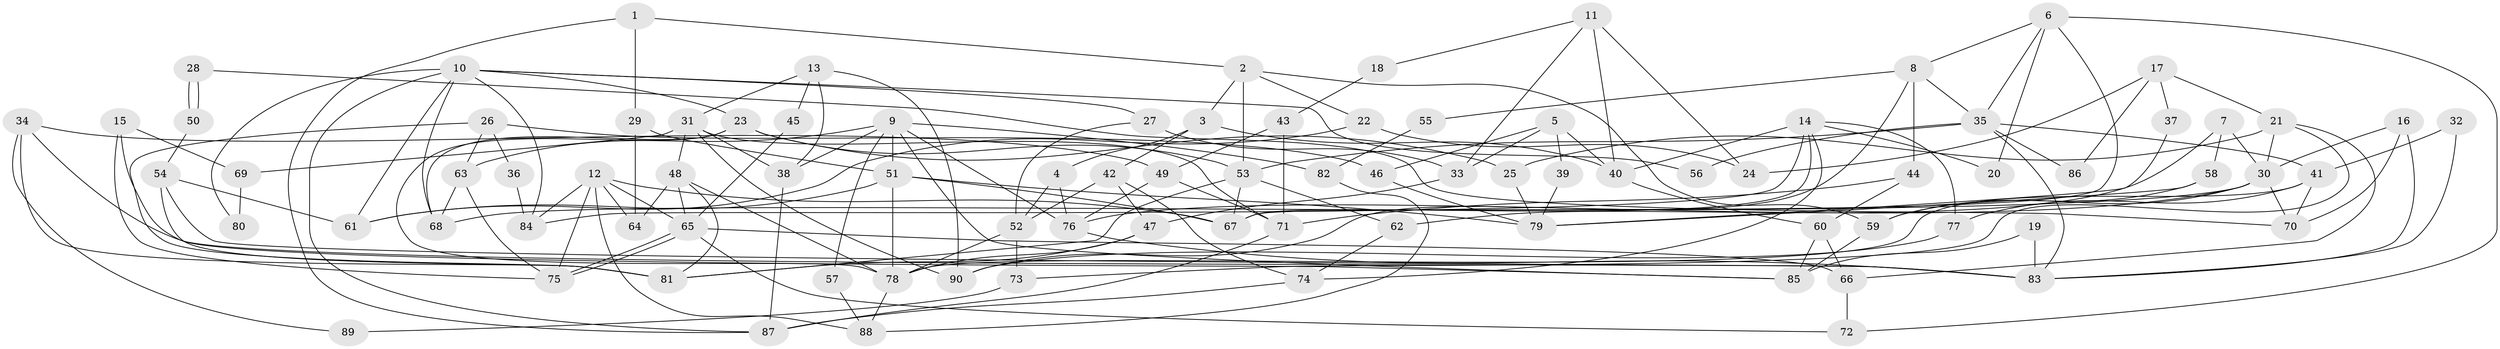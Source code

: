 // Generated by graph-tools (version 1.1) at 2025/11/02/27/25 16:11:24]
// undirected, 90 vertices, 180 edges
graph export_dot {
graph [start="1"]
  node [color=gray90,style=filled];
  1;
  2;
  3;
  4;
  5;
  6;
  7;
  8;
  9;
  10;
  11;
  12;
  13;
  14;
  15;
  16;
  17;
  18;
  19;
  20;
  21;
  22;
  23;
  24;
  25;
  26;
  27;
  28;
  29;
  30;
  31;
  32;
  33;
  34;
  35;
  36;
  37;
  38;
  39;
  40;
  41;
  42;
  43;
  44;
  45;
  46;
  47;
  48;
  49;
  50;
  51;
  52;
  53;
  54;
  55;
  56;
  57;
  58;
  59;
  60;
  61;
  62;
  63;
  64;
  65;
  66;
  67;
  68;
  69;
  70;
  71;
  72;
  73;
  74;
  75;
  76;
  77;
  78;
  79;
  80;
  81;
  82;
  83;
  84;
  85;
  86;
  87;
  88;
  89;
  90;
  1 -- 29;
  1 -- 2;
  1 -- 87;
  2 -- 53;
  2 -- 3;
  2 -- 22;
  2 -- 59;
  3 -- 40;
  3 -- 4;
  3 -- 42;
  4 -- 52;
  4 -- 76;
  5 -- 33;
  5 -- 40;
  5 -- 39;
  5 -- 46;
  6 -- 35;
  6 -- 67;
  6 -- 8;
  6 -- 20;
  6 -- 72;
  7 -- 30;
  7 -- 62;
  7 -- 58;
  8 -- 35;
  8 -- 44;
  8 -- 55;
  8 -- 90;
  9 -- 63;
  9 -- 76;
  9 -- 38;
  9 -- 51;
  9 -- 57;
  9 -- 82;
  9 -- 85;
  10 -- 87;
  10 -- 68;
  10 -- 23;
  10 -- 27;
  10 -- 56;
  10 -- 61;
  10 -- 80;
  10 -- 84;
  11 -- 33;
  11 -- 40;
  11 -- 18;
  11 -- 24;
  12 -- 65;
  12 -- 84;
  12 -- 64;
  12 -- 67;
  12 -- 75;
  12 -- 88;
  13 -- 90;
  13 -- 38;
  13 -- 31;
  13 -- 45;
  14 -- 74;
  14 -- 67;
  14 -- 20;
  14 -- 40;
  14 -- 77;
  14 -- 84;
  15 -- 75;
  15 -- 85;
  15 -- 69;
  16 -- 30;
  16 -- 83;
  16 -- 70;
  17 -- 24;
  17 -- 21;
  17 -- 37;
  17 -- 86;
  18 -- 43;
  19 -- 83;
  19 -- 85;
  21 -- 30;
  21 -- 25;
  21 -- 66;
  21 -- 73;
  22 -- 61;
  22 -- 24;
  23 -- 78;
  23 -- 25;
  23 -- 53;
  23 -- 68;
  25 -- 79;
  26 -- 46;
  26 -- 63;
  26 -- 36;
  26 -- 81;
  27 -- 52;
  27 -- 33;
  28 -- 70;
  28 -- 50;
  28 -- 50;
  29 -- 51;
  29 -- 64;
  30 -- 70;
  30 -- 59;
  30 -- 68;
  30 -- 76;
  31 -- 38;
  31 -- 48;
  31 -- 69;
  31 -- 71;
  31 -- 90;
  32 -- 83;
  32 -- 41;
  33 -- 47;
  34 -- 83;
  34 -- 81;
  34 -- 49;
  34 -- 89;
  35 -- 53;
  35 -- 41;
  35 -- 56;
  35 -- 83;
  35 -- 86;
  36 -- 84;
  37 -- 79;
  38 -- 87;
  39 -- 79;
  40 -- 60;
  41 -- 77;
  41 -- 78;
  41 -- 70;
  42 -- 47;
  42 -- 52;
  42 -- 74;
  43 -- 49;
  43 -- 71;
  44 -- 71;
  44 -- 60;
  45 -- 65;
  46 -- 79;
  47 -- 81;
  47 -- 78;
  48 -- 65;
  48 -- 64;
  48 -- 78;
  48 -- 81;
  49 -- 76;
  49 -- 71;
  50 -- 54;
  51 -- 67;
  51 -- 61;
  51 -- 78;
  51 -- 79;
  52 -- 78;
  52 -- 73;
  53 -- 81;
  53 -- 62;
  53 -- 67;
  54 -- 61;
  54 -- 81;
  54 -- 83;
  55 -- 82;
  57 -- 88;
  58 -- 59;
  58 -- 79;
  59 -- 85;
  60 -- 66;
  60 -- 85;
  62 -- 74;
  63 -- 75;
  63 -- 68;
  65 -- 72;
  65 -- 75;
  65 -- 75;
  65 -- 66;
  66 -- 72;
  69 -- 80;
  71 -- 87;
  73 -- 89;
  74 -- 87;
  76 -- 83;
  77 -- 90;
  78 -- 88;
  82 -- 88;
}

